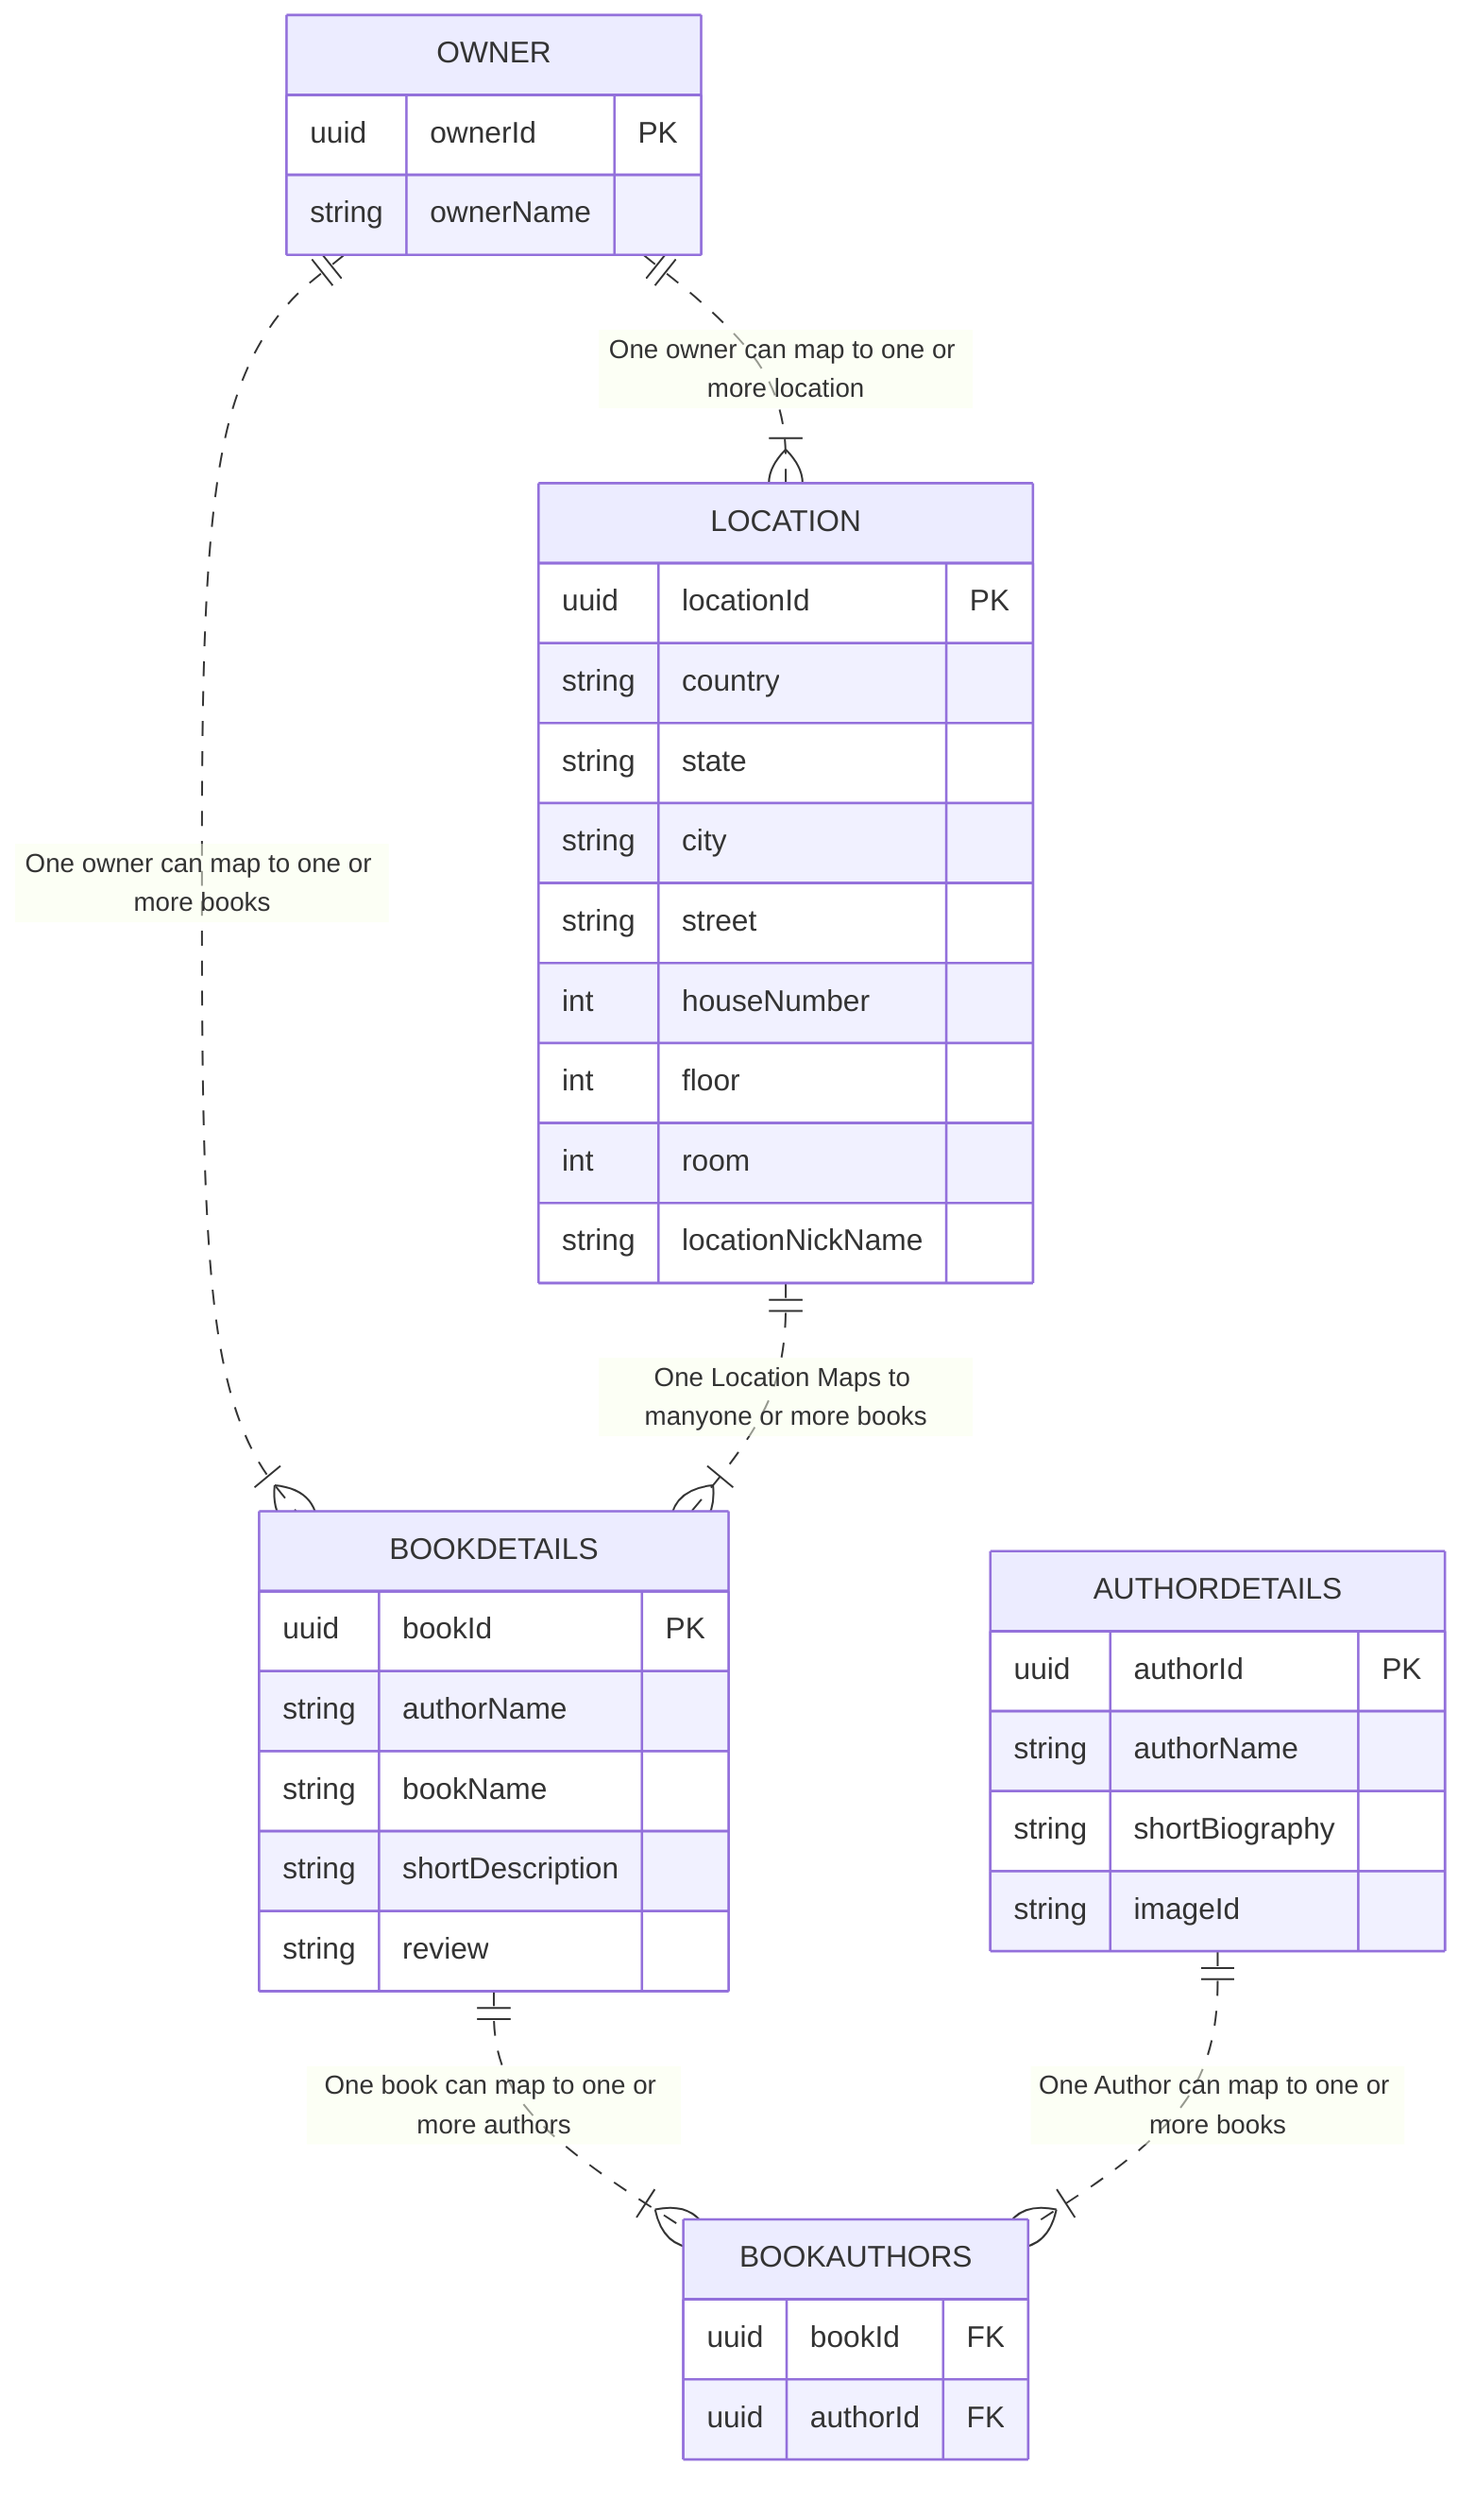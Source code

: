 erDiagram
    BOOKDETAILS ||..|{ BOOKAUTHORS : "One book can map to one or more authors"
    BOOKDETAILS {
        uuid bookId PK
        string authorName
        string bookName
        string shortDescription
        string review
    }
    AUTHORDETAILS ||..|{ BOOKAUTHORS : "One Author can map to one or more books"
    AUTHORDETAILS {
        uuid authorId PK
        string authorName
        string shortBiography
        string imageId
    }
    OWNER ||..|{ BOOKDETAILS : "One owner can map to one or more books"
    OWNER {
        uuid ownerId PK
        string ownerName
    }
    OWNER ||..|{ LOCATION : "One owner can map to one or more location"
    LOCATION ||..|{ BOOKDETAILS : "One Location Maps to manyone or more books"
    LOCATION {
        uuid locationId PK
        string country
        string state
        string city
        string street
        int houseNumber
        int floor
        int room
        string locationNickName
    }
    BOOKAUTHORS {
        uuid bookId FK
        uuid authorId FK
    }